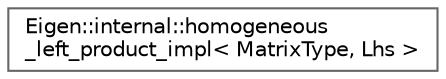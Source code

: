 digraph "Graphical Class Hierarchy"
{
 // LATEX_PDF_SIZE
  bgcolor="transparent";
  edge [fontname=Helvetica,fontsize=10,labelfontname=Helvetica,labelfontsize=10];
  node [fontname=Helvetica,fontsize=10,shape=box,height=0.2,width=0.4];
  rankdir="LR";
  Node0 [id="Node000000",label="Eigen::internal::homogeneous\l_left_product_impl\< MatrixType, Lhs \>",height=0.2,width=0.4,color="grey40", fillcolor="white", style="filled",URL="$structEigen_1_1internal_1_1homogeneous__left__product__impl.html",tooltip=" "];
}
